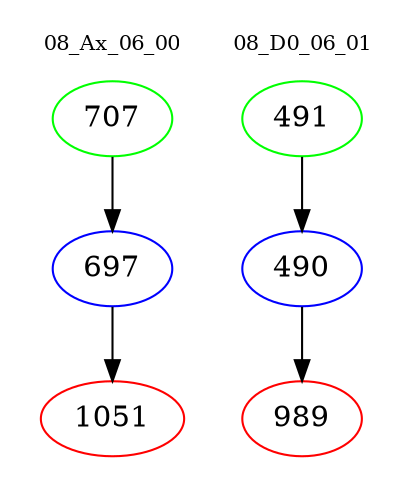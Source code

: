 digraph{
subgraph cluster_0 {
color = white
label = "08_Ax_06_00";
fontsize=10;
T0_707 [label="707", color="green"]
T0_707 -> T0_697 [color="black"]
T0_697 [label="697", color="blue"]
T0_697 -> T0_1051 [color="black"]
T0_1051 [label="1051", color="red"]
}
subgraph cluster_1 {
color = white
label = "08_D0_06_01";
fontsize=10;
T1_491 [label="491", color="green"]
T1_491 -> T1_490 [color="black"]
T1_490 [label="490", color="blue"]
T1_490 -> T1_989 [color="black"]
T1_989 [label="989", color="red"]
}
}
